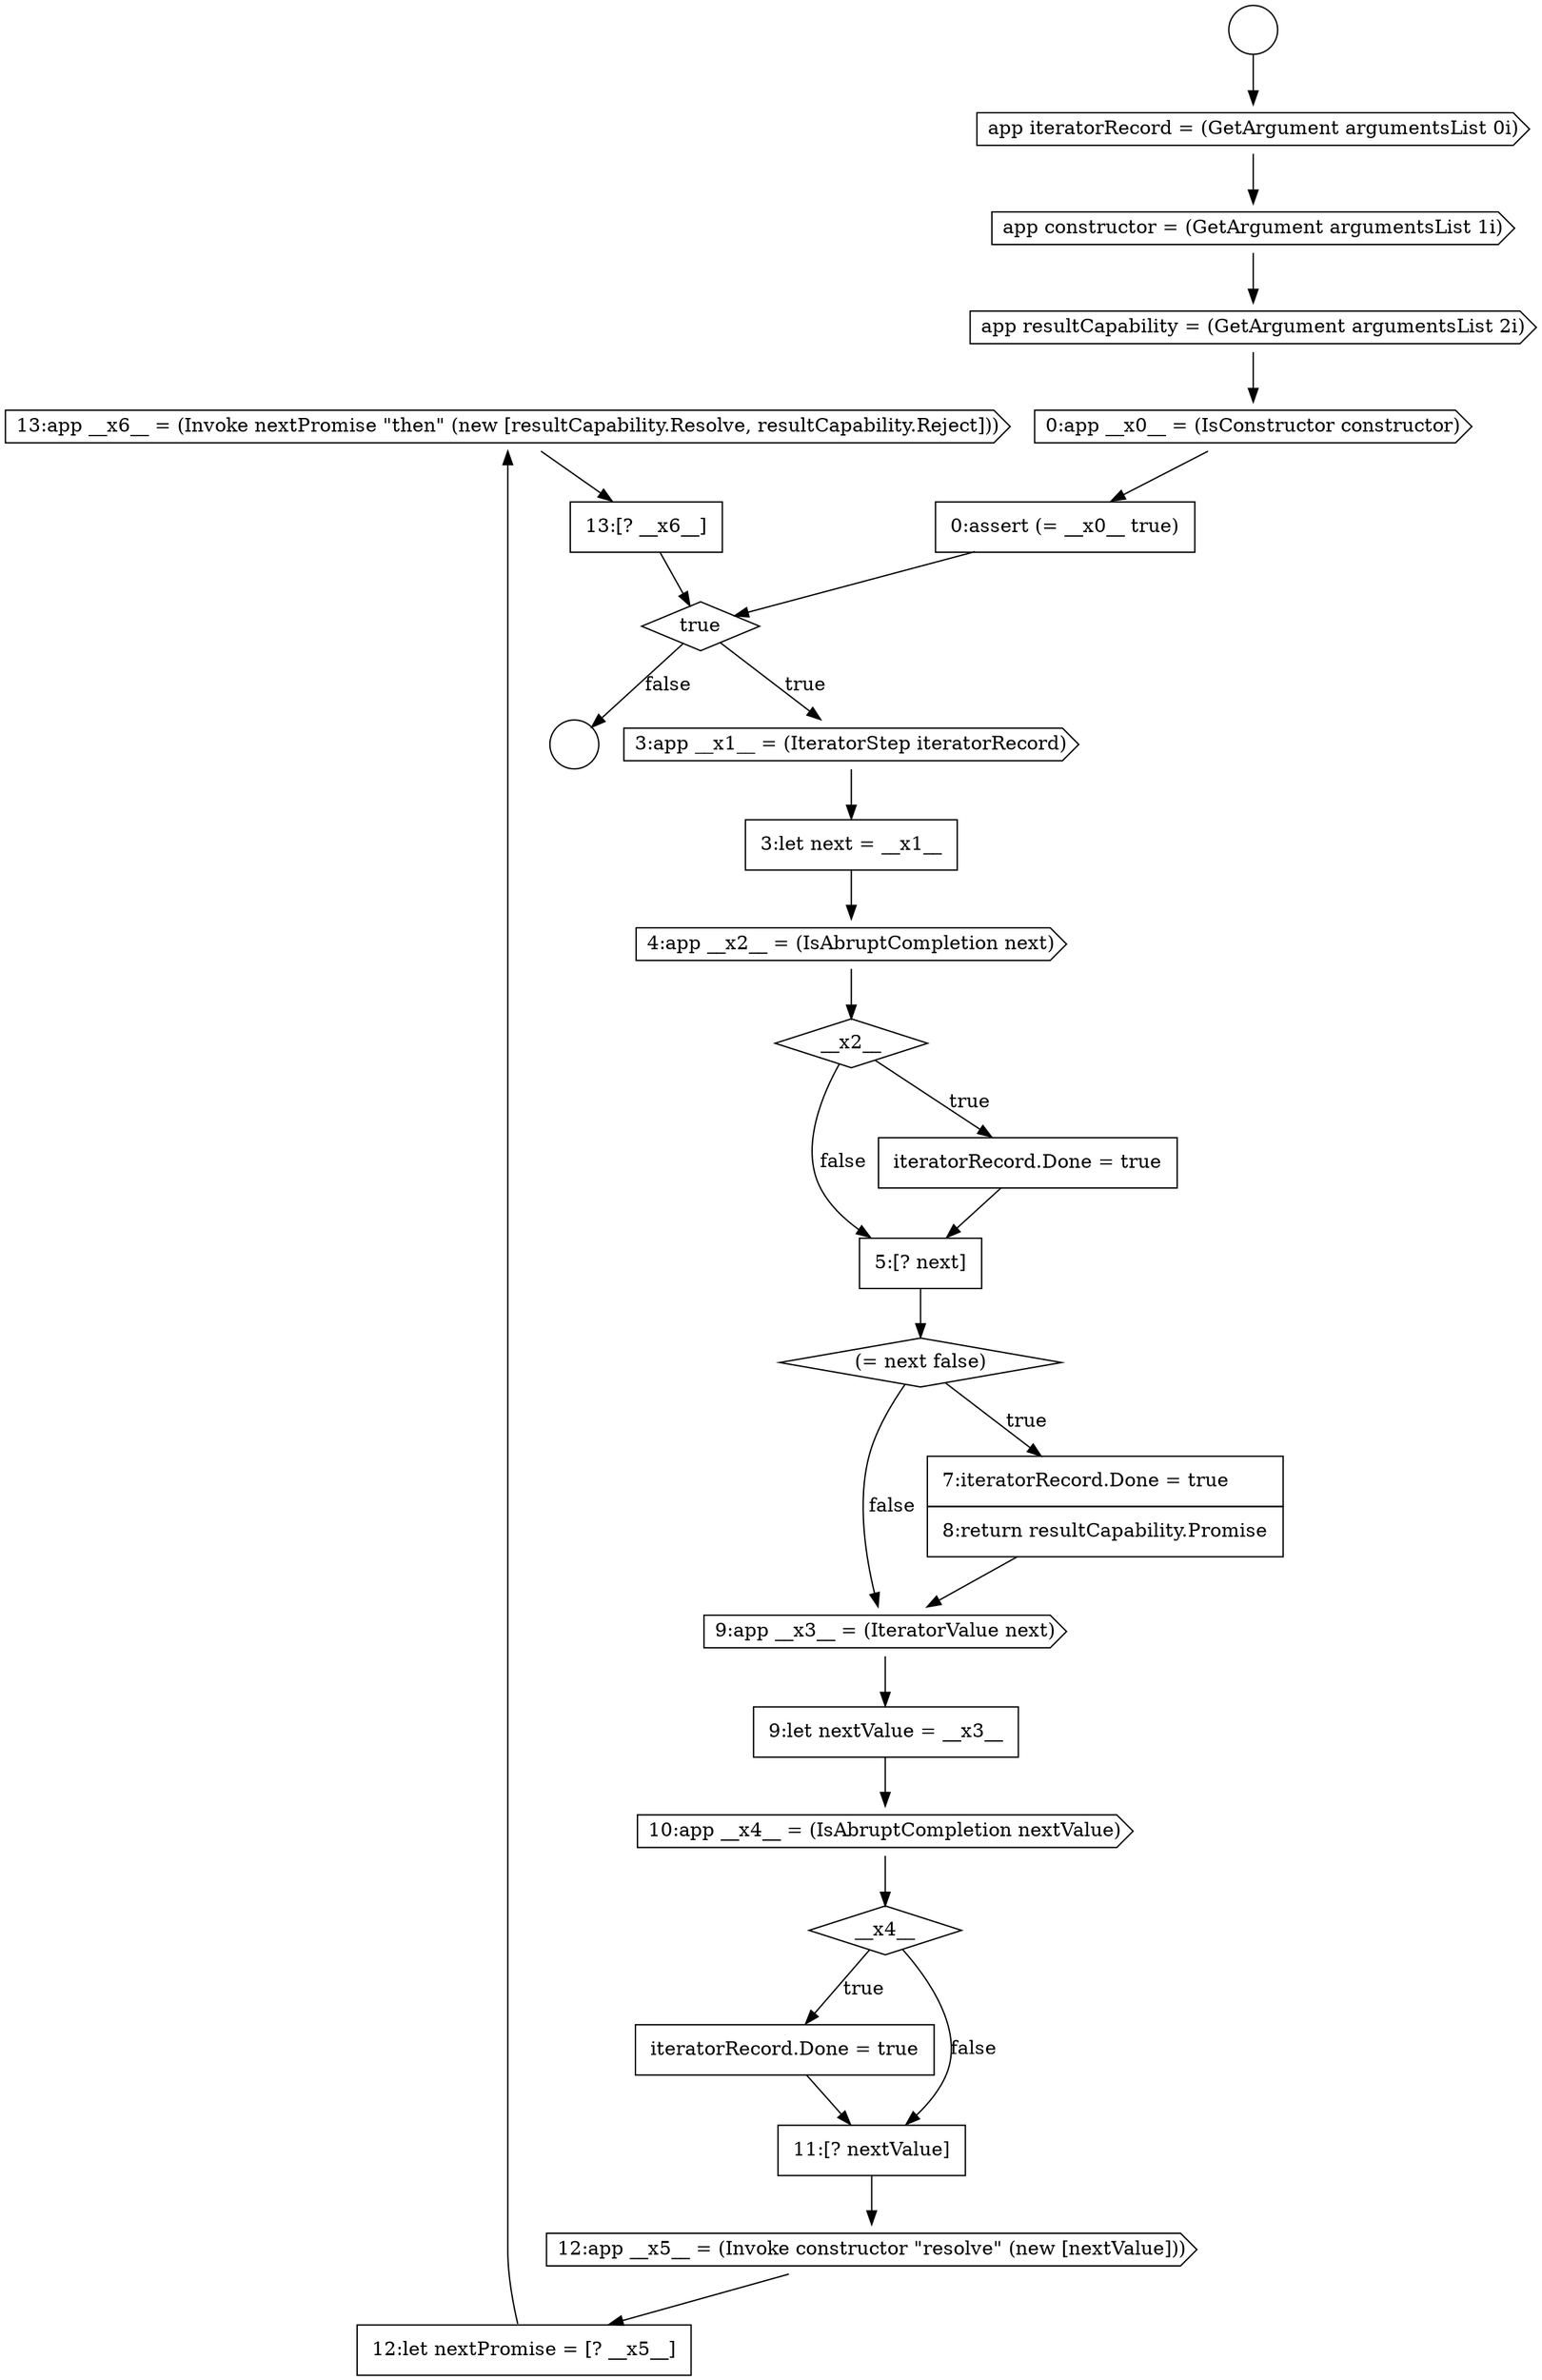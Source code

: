 digraph {
  node17671 [shape=cds, label=<<font color="black">13:app __x6__ = (Invoke nextPromise &quot;then&quot; (new [resultCapability.Resolve, resultCapability.Reject]))</font>> color="black" fillcolor="white" style=filled]
  node17656 [shape=none, margin=0, label=<<font color="black">
    <table border="0" cellborder="1" cellspacing="0" cellpadding="10">
      <tr><td align="left">3:let next = __x1__</td></tr>
    </table>
  </font>> color="black" fillcolor="white" style=filled]
  node17665 [shape=cds, label=<<font color="black">10:app __x4__ = (IsAbruptCompletion nextValue)</font>> color="black" fillcolor="white" style=filled]
  node17662 [shape=none, margin=0, label=<<font color="black">
    <table border="0" cellborder="1" cellspacing="0" cellpadding="10">
      <tr><td align="left">7:iteratorRecord.Done = true</td></tr>
      <tr><td align="left">8:return resultCapability.Promise</td></tr>
    </table>
  </font>> color="black" fillcolor="white" style=filled]
  node17655 [shape=cds, label=<<font color="black">3:app __x1__ = (IteratorStep iteratorRecord)</font>> color="black" fillcolor="white" style=filled]
  node17670 [shape=none, margin=0, label=<<font color="black">
    <table border="0" cellborder="1" cellspacing="0" cellpadding="10">
      <tr><td align="left">12:let nextPromise = [? __x5__]</td></tr>
    </table>
  </font>> color="black" fillcolor="white" style=filled]
  node17659 [shape=none, margin=0, label=<<font color="black">
    <table border="0" cellborder="1" cellspacing="0" cellpadding="10">
      <tr><td align="left">iteratorRecord.Done = true</td></tr>
    </table>
  </font>> color="black" fillcolor="white" style=filled]
  node17663 [shape=cds, label=<<font color="black">9:app __x3__ = (IteratorValue next)</font>> color="black" fillcolor="white" style=filled]
  node17651 [shape=cds, label=<<font color="black">app resultCapability = (GetArgument argumentsList 2i)</font>> color="black" fillcolor="white" style=filled]
  node17660 [shape=none, margin=0, label=<<font color="black">
    <table border="0" cellborder="1" cellspacing="0" cellpadding="10">
      <tr><td align="left">5:[? next]</td></tr>
    </table>
  </font>> color="black" fillcolor="white" style=filled]
  node17650 [shape=cds, label=<<font color="black">app constructor = (GetArgument argumentsList 1i)</font>> color="black" fillcolor="white" style=filled]
  node17668 [shape=none, margin=0, label=<<font color="black">
    <table border="0" cellborder="1" cellspacing="0" cellpadding="10">
      <tr><td align="left">11:[? nextValue]</td></tr>
    </table>
  </font>> color="black" fillcolor="white" style=filled]
  node17657 [shape=cds, label=<<font color="black">4:app __x2__ = (IsAbruptCompletion next)</font>> color="black" fillcolor="white" style=filled]
  node17653 [shape=none, margin=0, label=<<font color="black">
    <table border="0" cellborder="1" cellspacing="0" cellpadding="10">
      <tr><td align="left">0:assert (= __x0__ true)</td></tr>
    </table>
  </font>> color="black" fillcolor="white" style=filled]
  node17667 [shape=none, margin=0, label=<<font color="black">
    <table border="0" cellborder="1" cellspacing="0" cellpadding="10">
      <tr><td align="left">iteratorRecord.Done = true</td></tr>
    </table>
  </font>> color="black" fillcolor="white" style=filled]
  node17652 [shape=cds, label=<<font color="black">0:app __x0__ = (IsConstructor constructor)</font>> color="black" fillcolor="white" style=filled]
  node17669 [shape=cds, label=<<font color="black">12:app __x5__ = (Invoke constructor &quot;resolve&quot; (new [nextValue]))</font>> color="black" fillcolor="white" style=filled]
  node17654 [shape=diamond, label=<<font color="black">true</font>> color="black" fillcolor="white" style=filled]
  node17647 [shape=circle label=" " color="black" fillcolor="white" style=filled]
  node17664 [shape=none, margin=0, label=<<font color="black">
    <table border="0" cellborder="1" cellspacing="0" cellpadding="10">
      <tr><td align="left">9:let nextValue = __x3__</td></tr>
    </table>
  </font>> color="black" fillcolor="white" style=filled]
  node17666 [shape=diamond, label=<<font color="black">__x4__</font>> color="black" fillcolor="white" style=filled]
  node17672 [shape=none, margin=0, label=<<font color="black">
    <table border="0" cellborder="1" cellspacing="0" cellpadding="10">
      <tr><td align="left">13:[? __x6__]</td></tr>
    </table>
  </font>> color="black" fillcolor="white" style=filled]
  node17649 [shape=cds, label=<<font color="black">app iteratorRecord = (GetArgument argumentsList 0i)</font>> color="black" fillcolor="white" style=filled]
  node17648 [shape=circle label=" " color="black" fillcolor="white" style=filled]
  node17661 [shape=diamond, label=<<font color="black">(= next false)</font>> color="black" fillcolor="white" style=filled]
  node17658 [shape=diamond, label=<<font color="black">__x2__</font>> color="black" fillcolor="white" style=filled]
  node17669 -> node17670 [ color="black"]
  node17657 -> node17658 [ color="black"]
  node17651 -> node17652 [ color="black"]
  node17672 -> node17654 [ color="black"]
  node17652 -> node17653 [ color="black"]
  node17647 -> node17649 [ color="black"]
  node17650 -> node17651 [ color="black"]
  node17661 -> node17662 [label=<<font color="black">true</font>> color="black"]
  node17661 -> node17663 [label=<<font color="black">false</font>> color="black"]
  node17665 -> node17666 [ color="black"]
  node17660 -> node17661 [ color="black"]
  node17656 -> node17657 [ color="black"]
  node17666 -> node17667 [label=<<font color="black">true</font>> color="black"]
  node17666 -> node17668 [label=<<font color="black">false</font>> color="black"]
  node17654 -> node17655 [label=<<font color="black">true</font>> color="black"]
  node17654 -> node17648 [label=<<font color="black">false</font>> color="black"]
  node17662 -> node17663 [ color="black"]
  node17667 -> node17668 [ color="black"]
  node17658 -> node17659 [label=<<font color="black">true</font>> color="black"]
  node17658 -> node17660 [label=<<font color="black">false</font>> color="black"]
  node17655 -> node17656 [ color="black"]
  node17659 -> node17660 [ color="black"]
  node17663 -> node17664 [ color="black"]
  node17664 -> node17665 [ color="black"]
  node17649 -> node17650 [ color="black"]
  node17671 -> node17672 [ color="black"]
  node17670 -> node17671 [ color="black"]
  node17653 -> node17654 [ color="black"]
  node17668 -> node17669 [ color="black"]
}
